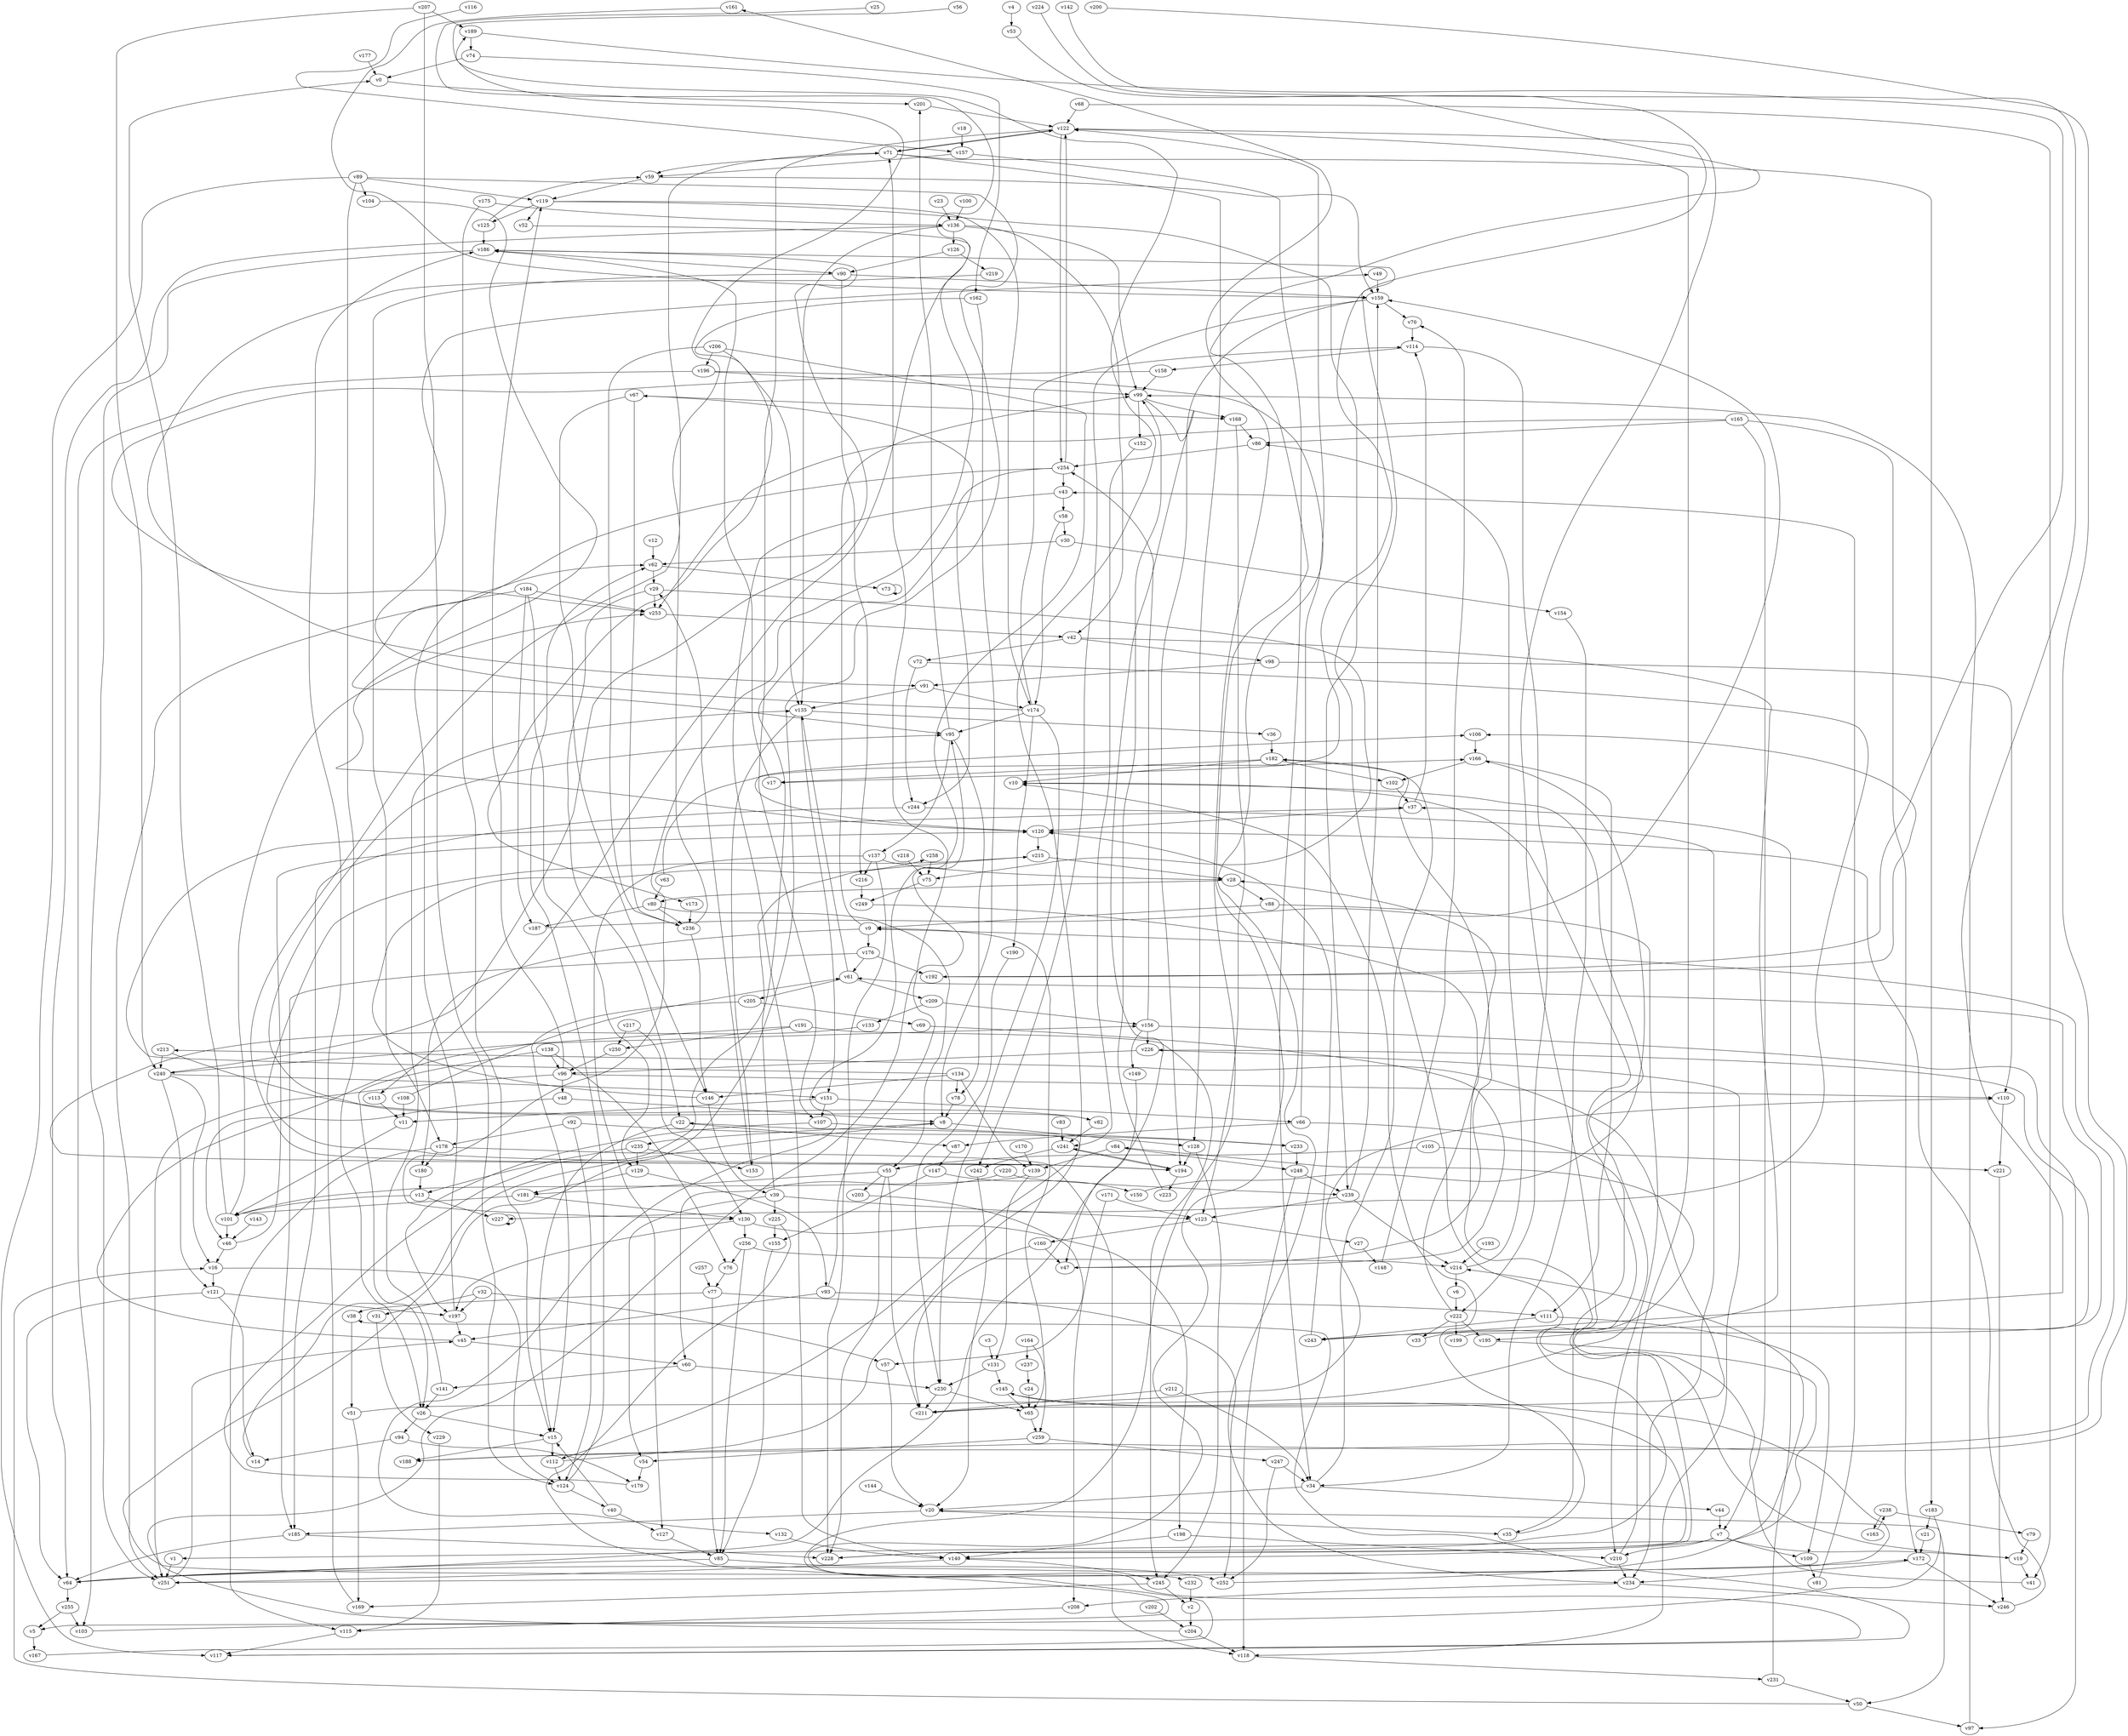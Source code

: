 // Benchmark game 385 - 260 vertices
// time_bound: 110
// targets: v181
digraph G {
    v0 [name="v0", player=1];
    v1 [name="v1", player=1];
    v2 [name="v2", player=1];
    v3 [name="v3", player=0];
    v4 [name="v4", player=1];
    v5 [name="v5", player=0];
    v6 [name="v6", player=0];
    v7 [name="v7", player=1];
    v8 [name="v8", player=1];
    v9 [name="v9", player=1];
    v10 [name="v10", player=1];
    v11 [name="v11", player=0];
    v12 [name="v12", player=0];
    v13 [name="v13", player=0];
    v14 [name="v14", player=0];
    v15 [name="v15", player=1];
    v16 [name="v16", player=1];
    v17 [name="v17", player=1];
    v18 [name="v18", player=1];
    v19 [name="v19", player=1];
    v20 [name="v20", player=0];
    v21 [name="v21", player=0];
    v22 [name="v22", player=1];
    v23 [name="v23", player=0];
    v24 [name="v24", player=1];
    v25 [name="v25", player=0];
    v26 [name="v26", player=1];
    v27 [name="v27", player=1];
    v28 [name="v28", player=0];
    v29 [name="v29", player=0];
    v30 [name="v30", player=0];
    v31 [name="v31", player=1];
    v32 [name="v32", player=1];
    v33 [name="v33", player=1];
    v34 [name="v34", player=1];
    v35 [name="v35", player=0];
    v36 [name="v36", player=0];
    v37 [name="v37", player=0];
    v38 [name="v38", player=0];
    v39 [name="v39", player=0];
    v40 [name="v40", player=1];
    v41 [name="v41", player=1];
    v42 [name="v42", player=1];
    v43 [name="v43", player=0];
    v44 [name="v44", player=1];
    v45 [name="v45", player=1];
    v46 [name="v46", player=0];
    v47 [name="v47", player=0];
    v48 [name="v48", player=0];
    v49 [name="v49", player=0];
    v50 [name="v50", player=0];
    v51 [name="v51", player=0];
    v52 [name="v52", player=0];
    v53 [name="v53", player=1];
    v54 [name="v54", player=1];
    v55 [name="v55", player=0];
    v56 [name="v56", player=0];
    v57 [name="v57", player=0];
    v58 [name="v58", player=1];
    v59 [name="v59", player=1];
    v60 [name="v60", player=0];
    v61 [name="v61", player=0];
    v62 [name="v62", player=0];
    v63 [name="v63", player=0];
    v64 [name="v64", player=0];
    v65 [name="v65", player=1];
    v66 [name="v66", player=1];
    v67 [name="v67", player=0];
    v68 [name="v68", player=1];
    v69 [name="v69", player=1];
    v70 [name="v70", player=1];
    v71 [name="v71", player=1];
    v72 [name="v72", player=0];
    v73 [name="v73", player=1];
    v74 [name="v74", player=0];
    v75 [name="v75", player=1];
    v76 [name="v76", player=0];
    v77 [name="v77", player=1];
    v78 [name="v78", player=0];
    v79 [name="v79", player=1];
    v80 [name="v80", player=1];
    v81 [name="v81", player=1];
    v82 [name="v82", player=0];
    v83 [name="v83", player=0];
    v84 [name="v84", player=1];
    v85 [name="v85", player=1];
    v86 [name="v86", player=1];
    v87 [name="v87", player=0];
    v88 [name="v88", player=0];
    v89 [name="v89", player=0];
    v90 [name="v90", player=0];
    v91 [name="v91", player=0];
    v92 [name="v92", player=0];
    v93 [name="v93", player=0];
    v94 [name="v94", player=1];
    v95 [name="v95", player=1];
    v96 [name="v96", player=0];
    v97 [name="v97", player=0];
    v98 [name="v98", player=0];
    v99 [name="v99", player=1];
    v100 [name="v100", player=1];
    v101 [name="v101", player=1];
    v102 [name="v102", player=0];
    v103 [name="v103", player=0];
    v104 [name="v104", player=1];
    v105 [name="v105", player=1];
    v106 [name="v106", player=1];
    v107 [name="v107", player=1];
    v108 [name="v108", player=1];
    v109 [name="v109", player=1];
    v110 [name="v110", player=1];
    v111 [name="v111", player=1];
    v112 [name="v112", player=1];
    v113 [name="v113", player=0];
    v114 [name="v114", player=0];
    v115 [name="v115", player=1];
    v116 [name="v116", player=0];
    v117 [name="v117", player=0];
    v118 [name="v118", player=1];
    v119 [name="v119", player=1];
    v120 [name="v120", player=0];
    v121 [name="v121", player=1];
    v122 [name="v122", player=0];
    v123 [name="v123", player=1];
    v124 [name="v124", player=0];
    v125 [name="v125", player=1];
    v126 [name="v126", player=1];
    v127 [name="v127", player=0];
    v128 [name="v128", player=0];
    v129 [name="v129", player=0];
    v130 [name="v130", player=0];
    v131 [name="v131", player=1];
    v132 [name="v132", player=0];
    v133 [name="v133", player=1];
    v134 [name="v134", player=1];
    v135 [name="v135", player=0];
    v136 [name="v136", player=0];
    v137 [name="v137", player=0];
    v138 [name="v138", player=1];
    v139 [name="v139", player=1];
    v140 [name="v140", player=1];
    v141 [name="v141", player=1];
    v142 [name="v142", player=0];
    v143 [name="v143", player=1];
    v144 [name="v144", player=1];
    v145 [name="v145", player=1];
    v146 [name="v146", player=0];
    v147 [name="v147", player=0];
    v148 [name="v148", player=1];
    v149 [name="v149", player=1];
    v150 [name="v150", player=0];
    v151 [name="v151", player=0];
    v152 [name="v152", player=0];
    v153 [name="v153", player=0];
    v154 [name="v154", player=1];
    v155 [name="v155", player=1];
    v156 [name="v156", player=1];
    v157 [name="v157", player=1];
    v158 [name="v158", player=0];
    v159 [name="v159", player=1];
    v160 [name="v160", player=1];
    v161 [name="v161", player=1];
    v162 [name="v162", player=1];
    v163 [name="v163", player=0];
    v164 [name="v164", player=1];
    v165 [name="v165", player=1];
    v166 [name="v166", player=0];
    v167 [name="v167", player=0];
    v168 [name="v168", player=1];
    v169 [name="v169", player=1];
    v170 [name="v170", player=1];
    v171 [name="v171", player=0];
    v172 [name="v172", player=1];
    v173 [name="v173", player=0];
    v174 [name="v174", player=1];
    v175 [name="v175", player=0];
    v176 [name="v176", player=0];
    v177 [name="v177", player=0];
    v178 [name="v178", player=0];
    v179 [name="v179", player=0];
    v180 [name="v180", player=0];
    v181 [name="v181", player=1, target=1];
    v182 [name="v182", player=1];
    v183 [name="v183", player=0];
    v184 [name="v184", player=1];
    v185 [name="v185", player=1];
    v186 [name="v186", player=1];
    v187 [name="v187", player=0];
    v188 [name="v188", player=1];
    v189 [name="v189", player=1];
    v190 [name="v190", player=1];
    v191 [name="v191", player=0];
    v192 [name="v192", player=0];
    v193 [name="v193", player=0];
    v194 [name="v194", player=1];
    v195 [name="v195", player=0];
    v196 [name="v196", player=0];
    v197 [name="v197", player=0];
    v198 [name="v198", player=0];
    v199 [name="v199", player=0];
    v200 [name="v200", player=1];
    v201 [name="v201", player=1];
    v202 [name="v202", player=1];
    v203 [name="v203", player=0];
    v204 [name="v204", player=1];
    v205 [name="v205", player=0];
    v206 [name="v206", player=0];
    v207 [name="v207", player=1];
    v208 [name="v208", player=0];
    v209 [name="v209", player=0];
    v210 [name="v210", player=0];
    v211 [name="v211", player=1];
    v212 [name="v212", player=1];
    v213 [name="v213", player=0];
    v214 [name="v214", player=0];
    v215 [name="v215", player=0];
    v216 [name="v216", player=0];
    v217 [name="v217", player=1];
    v218 [name="v218", player=1];
    v219 [name="v219", player=0];
    v220 [name="v220", player=0];
    v221 [name="v221", player=0];
    v222 [name="v222", player=1];
    v223 [name="v223", player=1];
    v224 [name="v224", player=1];
    v225 [name="v225", player=1];
    v226 [name="v226", player=0];
    v227 [name="v227", player=0];
    v228 [name="v228", player=0];
    v229 [name="v229", player=1];
    v230 [name="v230", player=0];
    v231 [name="v231", player=0];
    v232 [name="v232", player=0];
    v233 [name="v233", player=1];
    v234 [name="v234", player=1];
    v235 [name="v235", player=1];
    v236 [name="v236", player=0];
    v237 [name="v237", player=0];
    v238 [name="v238", player=1];
    v239 [name="v239", player=0];
    v240 [name="v240", player=1];
    v241 [name="v241", player=0];
    v242 [name="v242", player=0];
    v243 [name="v243", player=1];
    v244 [name="v244", player=0];
    v245 [name="v245", player=0];
    v246 [name="v246", player=1];
    v247 [name="v247", player=1];
    v248 [name="v248", player=1];
    v249 [name="v249", player=1];
    v250 [name="v250", player=0];
    v251 [name="v251", player=0];
    v252 [name="v252", player=1];
    v253 [name="v253", player=1];
    v254 [name="v254", player=0];
    v255 [name="v255", player=1];
    v256 [name="v256", player=0];
    v257 [name="v257", player=0];
    v258 [name="v258", player=0];
    v259 [name="v259", player=0];

    v0 -> v201;
    v1 -> v251;
    v2 -> v204;
    v3 -> v131;
    v4 -> v53;
    v5 -> v167;
    v6 -> v222;
    v7 -> v140;
    v8 -> v235;
    v9 -> v176;
    v10 -> v211 [constraint="t < 8"];
    v11 -> v101 [constraint="t >= 1"];
    v12 -> v62;
    v13 -> v227;
    v14 -> v8 [constraint="t >= 4"];
    v15 -> v112;
    v16 -> v124;
    v17 -> v186;
    v18 -> v157;
    v19 -> v41;
    v20 -> v185;
    v21 -> v172;
    v22 -> v15;
    v23 -> v136;
    v24 -> v65;
    v25 -> v113 [constraint="t >= 4"];
    v26 -> v94;
    v27 -> v148;
    v28 -> v88;
    v29 -> v75 [constraint="t < 5"];
    v30 -> v154;
    v31 -> v229;
    v32 -> v31;
    v33 -> v84 [constraint="t >= 5"];
    v34 -> v182;
    v35 -> v10 [constraint="t < 15"];
    v36 -> v182;
    v37 -> v120;
    v38 -> v51;
    v39 -> v54;
    v40 -> v15;
    v41 -> v10 [constraint="t >= 3"];
    v42 -> v195 [constraint="t < 10"];
    v43 -> v140;
    v44 -> v7;
    v45 -> v156 [constraint="t < 14"];
    v46 -> v16;
    v47 -> v182 [constraint="t >= 2"];
    v48 -> v8;
    v49 -> v159;
    v50 -> v97;
    v51 -> v110 [constraint="t mod 5 == 4"];
    v52 -> v130 [constraint="t mod 5 == 1"];
    v53 -> v117 [constraint="t >= 2"];
    v54 -> v179;
    v55 -> v203;
    v56 -> v112 [constraint="t mod 4 == 2"];
    v57 -> v20;
    v58 -> v174;
    v59 -> v119;
    v60 -> v141;
    v61 -> v209;
    v62 -> v29;
    v63 -> v166 [constraint="t mod 4 == 1"];
    v64 -> v172 [constraint="t >= 4"];
    v65 -> v259;
    v66 -> v87;
    v67 -> v236;
    v68 -> v122;
    v69 -> v47 [constraint="t mod 4 == 1"];
    v70 -> v114;
    v71 -> v59;
    v72 -> v227 [constraint="t mod 3 == 0"];
    v73 -> v73 [constraint="t >= 3"];
    v74 -> v0;
    v75 -> v249;
    v76 -> v77;
    v77 -> v85;
    v78 -> v8;
    v79 -> v19;
    v80 -> v236;
    v81 -> v43;
    v82 -> v95 [constraint="t mod 2 == 1"];
    v83 -> v241;
    v84 -> v139;
    v85 -> v252;
    v86 -> v254;
    v87 -> v147;
    v88 -> v210;
    v89 -> v232 [constraint="t mod 5 == 1"];
    v90 -> v216;
    v91 -> v135;
    v92 -> v233;
    v93 -> v252;
    v94 -> v14;
    v95 -> v201;
    v96 -> v119;
    v97 -> v99;
    v98 -> v91;
    v99 -> v64 [constraint="t mod 5 == 4"];
    v100 -> v136;
    v101 -> v46;
    v102 -> v37;
    v103 -> v20 [constraint="t < 6"];
    v104 -> v120 [constraint="t < 6"];
    v105 -> v55;
    v106 -> v166;
    v107 -> v197;
    v108 -> v61 [constraint="t < 6"];
    v109 -> v81;
    v110 -> v221;
    v111 -> v109;
    v112 -> v22 [constraint="t < 5"];
    v113 -> v11;
    v114 -> v222;
    v115 -> v117;
    v116 -> v157 [constraint="t >= 1"];
    v117 -> v38 [constraint="t < 8"];
    v118 -> v231;
    v119 -> v125;
    v120 -> v106 [constraint="t >= 2"];
    v121 -> v197;
    v122 -> v17 [constraint="t mod 4 == 2"];
    v123 -> v160;
    v124 -> v62;
    v125 -> v186;
    v126 -> v90;
    v127 -> v85;
    v128 -> v245;
    v129 -> v93;
    v130 -> v256;
    v131 -> v230;
    v132 -> v140;
    v133 -> v194 [constraint="t mod 4 == 0"];
    v134 -> v37 [constraint="t mod 2 == 1"];
    v135 -> v153;
    v136 -> v64;
    v137 -> v216;
    v138 -> v76;
    v139 -> v101 [constraint="t < 6"];
    v140 -> v251;
    v141 -> v26;
    v142 -> v243 [constraint="t >= 1"];
    v143 -> v46;
    v144 -> v20;
    v145 -> v251 [constraint="t >= 2"];
    v146 -> v258 [constraint="t >= 2"];
    v147 -> v150;
    v148 -> v70;
    v149 -> v47;
    v150 -> v166 [constraint="t mod 5 == 4"];
    v151 -> v66;
    v152 -> v241;
    v153 -> v29;
    v154 -> v34;
    v155 -> v85;
    v156 -> v254;
    v157 -> v34;
    v158 -> v253 [constraint="t < 7"];
    v159 -> v242;
    v160 -> v211;
    v161 -> v159 [constraint="t >= 2"];
    v162 -> v173 [constraint="t mod 3 == 2"];
    v163 -> v238;
    v164 -> v237;
    v165 -> v86;
    v166 -> v111;
    v167 -> v161 [constraint="t mod 5 == 2"];
    v168 -> v123;
    v169 -> v186;
    v170 -> v139;
    v171 -> v208;
    v172 -> v234;
    v173 -> v236;
    v174 -> v49 [constraint="t >= 5"];
    v175 -> v15;
    v176 -> v61;
    v177 -> v0;
    v178 -> v115;
    v179 -> v67 [constraint="t >= 4"];
    v180 -> v13;
    v181 -> v130;
    v182 -> v102;
    v183 -> v21;
    v184 -> v251;
    v185 -> v64;
    v186 -> v228 [constraint="t >= 3"];
    v187 -> v159 [constraint="t mod 4 == 0"];
    v188 -> v9 [constraint="t >= 3"];
    v189 -> v192 [constraint="t < 13"];
    v190 -> v230;
    v191 -> v240 [constraint="t >= 2"];
    v192 -> v106 [constraint="t >= 1"];
    v193 -> v214;
    v194 -> v189 [constraint="t >= 3"];
    v195 -> v1 [constraint="t >= 3"];
    v196 -> v234 [constraint="t < 13"];
    v197 -> v45;
    v198 -> v210;
    v199 -> v61 [constraint="t < 13"];
    v200 -> v188 [constraint="t < 9"];
    v201 -> v122;
    v202 -> v204;
    v203 -> v57 [constraint="t mod 4 == 2"];
    v204 -> v95 [constraint="t mod 2 == 1"];
    v205 -> v69;
    v206 -> v132 [constraint="t mod 4 == 1"];
    v207 -> v189;
    v208 -> v115;
    v209 -> v133;
    v210 -> v234;
    v211 -> v213 [constraint="t < 15"];
    v212 -> v34;
    v213 -> v82 [constraint="t >= 5"];
    v214 -> v86;
    v215 -> v194 [constraint="t >= 1"];
    v216 -> v249;
    v217 -> v130;
    v218 -> v75;
    v219 -> v91 [constraint="t mod 5 == 1"];
    v220 -> v239;
    v221 -> v246;
    v222 -> v28;
    v223 -> v99;
    v224 -> v19 [constraint="t < 9"];
    v225 -> v5 [constraint="t < 6"];
    v226 -> v96;
    v227 -> v227;
    v228 -> v145 [constraint="t mod 2 == 0"];
    v229 -> v115;
    v230 -> v65;
    v231 -> v37;
    v232 -> v2;
    v233 -> v248;
    v234 -> v246;
    v235 -> v153;
    v236 -> v71;
    v237 -> v24;
    v238 -> v79;
    v239 -> v159;
    v240 -> v186 [constraint="t >= 1"];
    v241 -> v194;
    v242 -> v20;
    v243 -> v226 [constraint="t >= 1"];
    v244 -> v234;
    v245 -> v169;
    v246 -> v120 [constraint="t mod 4 == 3"];
    v247 -> v34;
    v248 -> v118;
    v249 -> v228 [constraint="t >= 5"];
    v250 -> v96;
    v251 -> v45;
    v252 -> v214 [constraint="t >= 2"];
    v253 -> v42;
    v254 -> v95 [constraint="t >= 2"];
    v255 -> v5;
    v256 -> v214;
    v257 -> v77;
    v258 -> v75;
    v259 -> v247;
    v239 -> v214;
    v105 -> v221;
    v182 -> v10;
    v134 -> v139;
    v140 -> v245;
    v101 -> v253;
    v9 -> v65;
    v176 -> v185;
    v50 -> v16;
    v120 -> v215;
    v28 -> v80;
    v222 -> v195;
    v134 -> v78;
    v101 -> v0;
    v29 -> v22;
    v206 -> v196;
    v80 -> v187;
    v174 -> v190;
    v66 -> v35;
    v254 -> v244;
    v234 -> v208;
    v16 -> v121;
    v77 -> v111;
    v46 -> v120;
    v121 -> v14;
    v137 -> v127;
    v215 -> v28;
    v63 -> v80;
    v185 -> v228;
    v32 -> v57;
    v226 -> v118;
    v186 -> v90;
    v162 -> v8;
    v71 -> v183;
    v158 -> v99;
    v255 -> v103;
    v244 -> v185;
    v184 -> v129;
    v29 -> v253;
    v67 -> v168;
    v168 -> v86;
    v119 -> v174;
    v159 -> v70;
    v174 -> v114;
    v48 -> v46;
    v186 -> v251;
    v89 -> v26;
    v206 -> v236;
    v108 -> v11;
    v71 -> v128;
    v95 -> v78;
    v22 -> v87;
    v85 -> v64;
    v37 -> v114;
    v26 -> v15;
    v207 -> v124;
    v92 -> v124;
    v96 -> v110;
    v156 -> v226;
    v34 -> v20;
    v128 -> v194;
    v59 -> v159;
    v62 -> v73;
    v247 -> v252;
    v206 -> v135;
    v7 -> v109;
    v68 -> v41;
    v13 -> v101;
    v222 -> v199;
    v157 -> v59;
    v139 -> v131;
    v178 -> v118;
    v254 -> v43;
    v135 -> v36;
    v134 -> v146;
    v240 -> v16;
    v194 -> v223;
    v96 -> v48;
    v166 -> v102;
    v94 -> v179;
    v51 -> v169;
    v61 -> v205;
    v122 -> v71;
    v176 -> v192;
    v212 -> v211;
    v136 -> v126;
    v214 -> v6;
    v174 -> v95;
    v114 -> v158;
    v198 -> v140;
    v88 -> v9;
    v30 -> v62;
    v165 -> v172;
    v230 -> v211;
    v123 -> v27;
    v72 -> v244;
    v210 -> v122;
    v156 -> v149;
    v74 -> v162;
    v7 -> v210;
    v191 -> v245;
    v160 -> v47;
    v84 -> v248;
    v93 -> v45;
    v137 -> v28;
    v147 -> v155;
    v236 -> v146;
    v90 -> v178;
    v39 -> v225;
    v82 -> v241;
    v42 -> v72;
    v122 -> v107;
    v141 -> v135;
    v96 -> v251;
    v222 -> v33;
    v122 -> v254;
    v245 -> v2;
    v130 -> v197;
    v136 -> v99;
    v135 -> v151;
    v95 -> v137;
    v174 -> v230;
    v156 -> v97;
    v196 -> v99;
    v151 -> v107;
    v89 -> v117;
    v165 -> v7;
    v220 -> v60;
    v213 -> v240;
    v71 -> v122;
    v225 -> v155;
    v182 -> v17;
    v58 -> v30;
    v107 -> v233;
    v231 -> v50;
    v91 -> v174;
    v40 -> v127;
    v184 -> v187;
    v64 -> v255;
    v243 -> v120;
    v99 -> v152;
    v61 -> v135;
    v207 -> v240;
    v256 -> v85;
    v197 -> v62;
    v60 -> v230;
    v125 -> v59;
    v55 -> v211;
    v9 -> v180;
    v183 -> v50;
    v39 -> v123;
    v248 -> v239;
    v55 -> v181;
    v55 -> v228;
    v136 -> v42;
    v159 -> v194;
    v119 -> v239;
    v172 -> v246;
    v93 -> v71;
    v235 -> v129;
    v90 -> v159;
    v217 -> v250;
    v164 -> v259;
    v89 -> v104;
    v129 -> v181;
    v256 -> v76;
    v239 -> v123;
    v196 -> v103;
    v205 -> v15;
    v9 -> v99;
    v178 -> v180;
    v39 -> v215;
    v138 -> v26;
    v131 -> v145;
    v124 -> v40;
    v112 -> v124;
    v175 -> v136;
    v32 -> v197;
    v7 -> v19;
    v191 -> v250;
    v235 -> v13;
    v189 -> v74;
    v204 -> v118;
    v80 -> v55;
    v240 -> v121;
    v43 -> v58;
    v98 -> v110;
    v138 -> v96;
    v240 -> v151;
    v111 -> v243;
    v119 -> v52;
    v92 -> v178;
    v77 -> v38;
    v42 -> v98;
    v254 -> v122;
    v137 -> v228;
    v259 -> v54;
    v181 -> v101;
    v130 -> v198;
    v126 -> v219;
    v89 -> v119;
    v194 -> v241;
    v121 -> v64;
    v151 -> v11;
    v67 -> v146;
    v146 -> v39;
    v165 -> v253;
    v238 -> v163;
    v20 -> v35;
    v209 -> v156;
    v241 -> v242;
    v34 -> v44;
    v45 -> v60;
    v136 -> v135;
    v145 -> v65;
    v66 -> v122;
    v184 -> v253;
    v8 -> v128;
    v15 -> v188;
    v99 -> v168;
    v171 -> v123;
}
